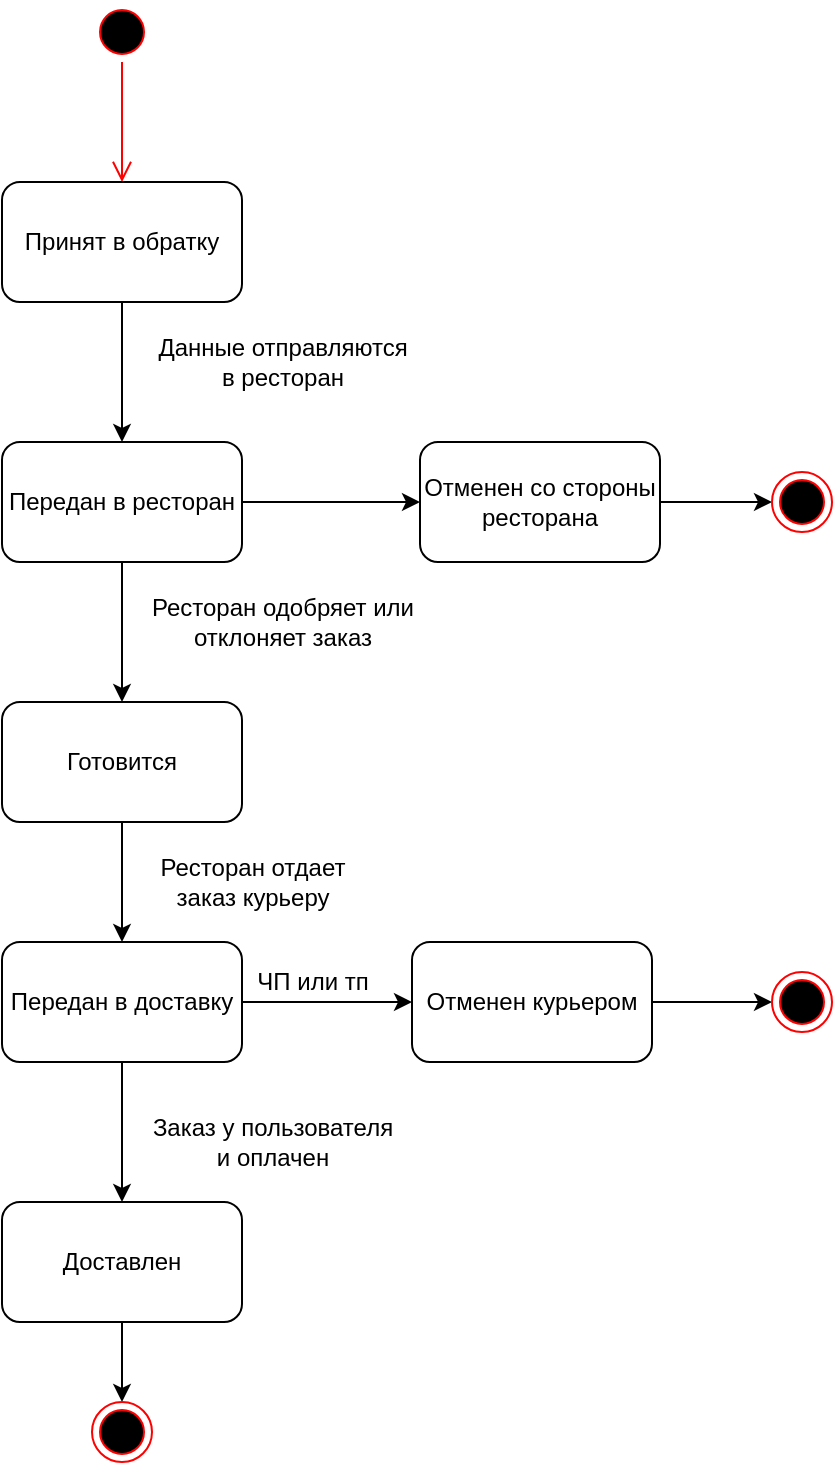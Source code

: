 <mxfile version="20.2.3" type="device"><diagram id="bA_aSi5EAwfudLIvhaOS" name="Страница 1"><mxGraphModel dx="1422" dy="857" grid="1" gridSize="10" guides="1" tooltips="1" connect="1" arrows="1" fold="1" page="1" pageScale="1" pageWidth="827" pageHeight="1169" math="0" shadow="0"><root><mxCell id="0"/><mxCell id="1" parent="0"/><mxCell id="xbITZnt3hMOQf1uAIEpw-6" value="" style="ellipse;html=1;shape=startState;fillColor=#000000;strokeColor=#ff0000;" parent="1" vertex="1"><mxGeometry x="190" y="110" width="30" height="30" as="geometry"/></mxCell><mxCell id="xbITZnt3hMOQf1uAIEpw-7" value="" style="edgeStyle=orthogonalEdgeStyle;html=1;verticalAlign=bottom;endArrow=open;endSize=8;strokeColor=#ff0000;rounded=0;" parent="1" source="xbITZnt3hMOQf1uAIEpw-6" edge="1"><mxGeometry relative="1" as="geometry"><mxPoint x="205" y="200" as="targetPoint"/></mxGeometry></mxCell><mxCell id="xbITZnt3hMOQf1uAIEpw-10" style="edgeStyle=orthogonalEdgeStyle;rounded=0;orthogonalLoop=1;jettySize=auto;html=1;entryX=0.5;entryY=0;entryDx=0;entryDy=0;" parent="1" source="xbITZnt3hMOQf1uAIEpw-8" target="xbITZnt3hMOQf1uAIEpw-9" edge="1"><mxGeometry relative="1" as="geometry"/></mxCell><mxCell id="xbITZnt3hMOQf1uAIEpw-8" value="Принят в обратку" style="rounded=1;whiteSpace=wrap;html=1;" parent="1" vertex="1"><mxGeometry x="145" y="200" width="120" height="60" as="geometry"/></mxCell><mxCell id="xbITZnt3hMOQf1uAIEpw-14" style="edgeStyle=orthogonalEdgeStyle;rounded=0;orthogonalLoop=1;jettySize=auto;html=1;entryX=0.5;entryY=0;entryDx=0;entryDy=0;" parent="1" source="xbITZnt3hMOQf1uAIEpw-9" target="xbITZnt3hMOQf1uAIEpw-13" edge="1"><mxGeometry relative="1" as="geometry"/></mxCell><mxCell id="xbITZnt3hMOQf1uAIEpw-18" style="edgeStyle=orthogonalEdgeStyle;rounded=0;orthogonalLoop=1;jettySize=auto;html=1;exitX=1;exitY=0.5;exitDx=0;exitDy=0;entryX=0;entryY=0.5;entryDx=0;entryDy=0;" parent="1" source="xbITZnt3hMOQf1uAIEpw-9" target="xbITZnt3hMOQf1uAIEpw-17" edge="1"><mxGeometry relative="1" as="geometry"/></mxCell><mxCell id="xbITZnt3hMOQf1uAIEpw-9" value="Передан в ресторан" style="rounded=1;whiteSpace=wrap;html=1;" parent="1" vertex="1"><mxGeometry x="145" y="330" width="120" height="60" as="geometry"/></mxCell><mxCell id="xbITZnt3hMOQf1uAIEpw-20" style="edgeStyle=orthogonalEdgeStyle;rounded=0;orthogonalLoop=1;jettySize=auto;html=1;entryX=0.5;entryY=0;entryDx=0;entryDy=0;" parent="1" source="xbITZnt3hMOQf1uAIEpw-13" target="xbITZnt3hMOQf1uAIEpw-19" edge="1"><mxGeometry relative="1" as="geometry"/></mxCell><mxCell id="xbITZnt3hMOQf1uAIEpw-13" value="Готовится" style="rounded=1;whiteSpace=wrap;html=1;" parent="1" vertex="1"><mxGeometry x="145" y="460" width="120" height="60" as="geometry"/></mxCell><mxCell id="xbITZnt3hMOQf1uAIEpw-15" value="Данные отправляются&lt;br&gt;в ресторан" style="text;html=1;align=center;verticalAlign=middle;resizable=0;points=[];autosize=1;strokeColor=none;fillColor=none;" parent="1" vertex="1"><mxGeometry x="210" y="270" width="150" height="40" as="geometry"/></mxCell><mxCell id="xbITZnt3hMOQf1uAIEpw-16" value="Ресторан одобряет или &lt;br&gt;отклоняет заказ" style="text;html=1;align=center;verticalAlign=middle;resizable=0;points=[];autosize=1;strokeColor=none;fillColor=none;" parent="1" vertex="1"><mxGeometry x="210" y="400" width="150" height="40" as="geometry"/></mxCell><mxCell id="xbITZnt3hMOQf1uAIEpw-32" style="edgeStyle=orthogonalEdgeStyle;rounded=0;orthogonalLoop=1;jettySize=auto;html=1;exitX=1;exitY=0.5;exitDx=0;exitDy=0;" parent="1" source="xbITZnt3hMOQf1uAIEpw-17" target="xbITZnt3hMOQf1uAIEpw-31" edge="1"><mxGeometry relative="1" as="geometry"/></mxCell><mxCell id="xbITZnt3hMOQf1uAIEpw-17" value="Отменен со стороны&lt;br&gt;ресторана" style="rounded=1;whiteSpace=wrap;html=1;" parent="1" vertex="1"><mxGeometry x="354" y="330" width="120" height="60" as="geometry"/></mxCell><mxCell id="xbITZnt3hMOQf1uAIEpw-24" style="edgeStyle=orthogonalEdgeStyle;rounded=0;orthogonalLoop=1;jettySize=auto;html=1;entryX=0.5;entryY=0;entryDx=0;entryDy=0;" parent="1" source="xbITZnt3hMOQf1uAIEpw-19" target="xbITZnt3hMOQf1uAIEpw-23" edge="1"><mxGeometry relative="1" as="geometry"/></mxCell><mxCell id="6Zy-gvYObAAJHqQwcDsl-2" style="edgeStyle=orthogonalEdgeStyle;rounded=0;orthogonalLoop=1;jettySize=auto;html=1;exitX=1;exitY=0.5;exitDx=0;exitDy=0;" edge="1" parent="1" source="xbITZnt3hMOQf1uAIEpw-19" target="6Zy-gvYObAAJHqQwcDsl-1"><mxGeometry relative="1" as="geometry"/></mxCell><mxCell id="xbITZnt3hMOQf1uAIEpw-19" value="Передан в доставку" style="rounded=1;whiteSpace=wrap;html=1;" parent="1" vertex="1"><mxGeometry x="145" y="580" width="120" height="60" as="geometry"/></mxCell><mxCell id="xbITZnt3hMOQf1uAIEpw-21" value="Ресторан отдает&lt;br&gt;заказ курьеру" style="text;html=1;align=center;verticalAlign=middle;resizable=0;points=[];autosize=1;strokeColor=none;fillColor=none;" parent="1" vertex="1"><mxGeometry x="210" y="530" width="120" height="40" as="geometry"/></mxCell><mxCell id="xbITZnt3hMOQf1uAIEpw-30" style="edgeStyle=orthogonalEdgeStyle;rounded=0;orthogonalLoop=1;jettySize=auto;html=1;entryX=0.5;entryY=0;entryDx=0;entryDy=0;" parent="1" source="xbITZnt3hMOQf1uAIEpw-23" target="xbITZnt3hMOQf1uAIEpw-26" edge="1"><mxGeometry relative="1" as="geometry"/></mxCell><mxCell id="xbITZnt3hMOQf1uAIEpw-23" value="Доставлен" style="rounded=1;whiteSpace=wrap;html=1;" parent="1" vertex="1"><mxGeometry x="145" y="710" width="120" height="60" as="geometry"/></mxCell><mxCell id="xbITZnt3hMOQf1uAIEpw-25" value="Заказ у пользователя&lt;br&gt;и оплачен" style="text;html=1;align=center;verticalAlign=middle;resizable=0;points=[];autosize=1;strokeColor=none;fillColor=none;" parent="1" vertex="1"><mxGeometry x="210" y="660" width="140" height="40" as="geometry"/></mxCell><mxCell id="xbITZnt3hMOQf1uAIEpw-26" value="" style="ellipse;html=1;shape=endState;fillColor=#000000;strokeColor=#ff0000;" parent="1" vertex="1"><mxGeometry x="190" y="810" width="30" height="30" as="geometry"/></mxCell><mxCell id="xbITZnt3hMOQf1uAIEpw-31" value="" style="ellipse;html=1;shape=endState;fillColor=#000000;strokeColor=#ff0000;" parent="1" vertex="1"><mxGeometry x="530" y="345" width="30" height="30" as="geometry"/></mxCell><mxCell id="6Zy-gvYObAAJHqQwcDsl-4" style="edgeStyle=orthogonalEdgeStyle;rounded=0;orthogonalLoop=1;jettySize=auto;html=1;exitX=1;exitY=0.5;exitDx=0;exitDy=0;entryX=0;entryY=0.5;entryDx=0;entryDy=0;" edge="1" parent="1" source="6Zy-gvYObAAJHqQwcDsl-1" target="6Zy-gvYObAAJHqQwcDsl-3"><mxGeometry relative="1" as="geometry"/></mxCell><mxCell id="6Zy-gvYObAAJHqQwcDsl-1" value="Отменен курьером" style="rounded=1;whiteSpace=wrap;html=1;" vertex="1" parent="1"><mxGeometry x="350" y="580" width="120" height="60" as="geometry"/></mxCell><mxCell id="6Zy-gvYObAAJHqQwcDsl-3" value="" style="ellipse;html=1;shape=endState;fillColor=#000000;strokeColor=#ff0000;" vertex="1" parent="1"><mxGeometry x="530" y="595" width="30" height="30" as="geometry"/></mxCell><mxCell id="6Zy-gvYObAAJHqQwcDsl-5" value="ЧП или тп" style="text;html=1;align=center;verticalAlign=middle;resizable=0;points=[];autosize=1;strokeColor=none;fillColor=none;" vertex="1" parent="1"><mxGeometry x="260" y="585" width="80" height="30" as="geometry"/></mxCell></root></mxGraphModel></diagram></mxfile>